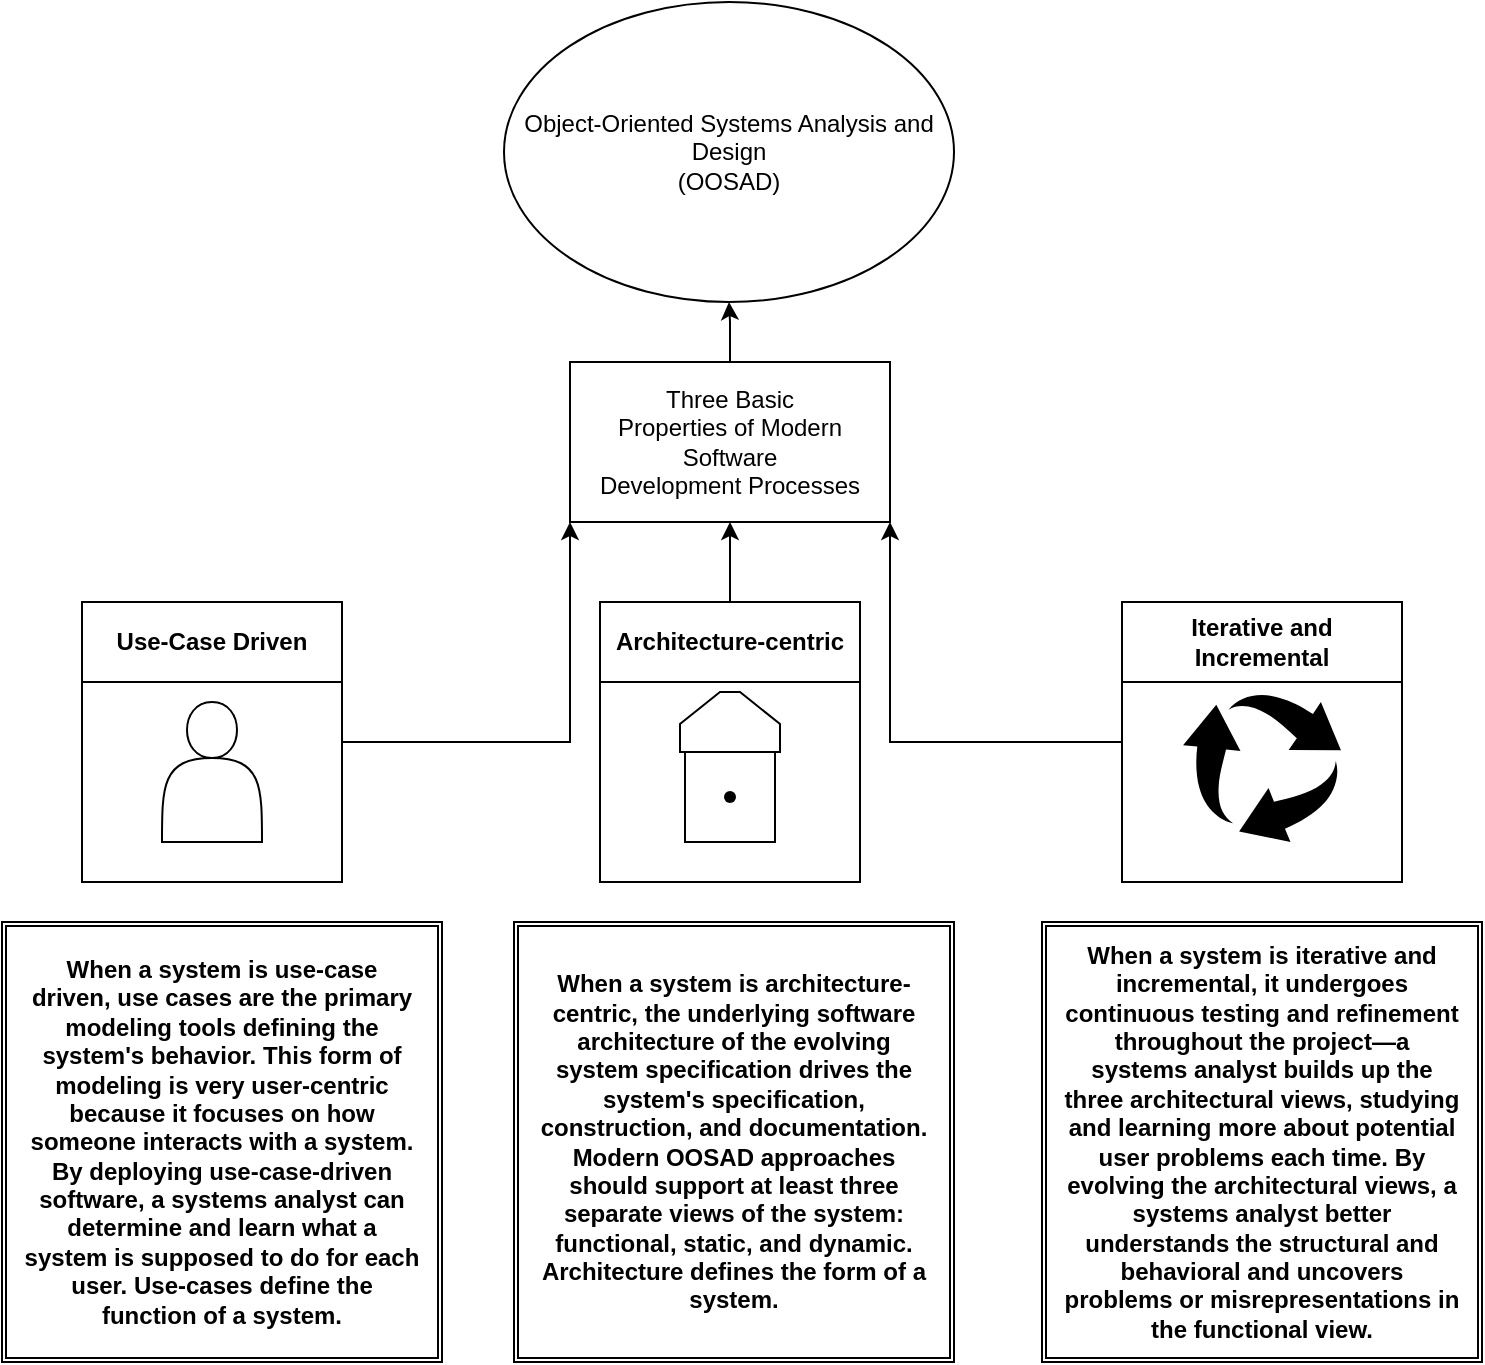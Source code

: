 <mxfile version="21.0.2" type="github">
  <diagram name="Page-1" id="y9iI2XiQNOOBf_MW6NYh">
    <mxGraphModel dx="1434" dy="796" grid="1" gridSize="10" guides="1" tooltips="1" connect="1" arrows="1" fold="1" page="1" pageScale="1" pageWidth="827" pageHeight="1169" math="0" shadow="0">
      <root>
        <mxCell id="0" />
        <mxCell id="1" parent="0" />
        <mxCell id="yCX_wMRBIf_Tw4EfQnRq-2" value="Object-Oriented Systems Analysis and Design&lt;br&gt;(OOSAD)" style="ellipse;whiteSpace=wrap;html=1;" vertex="1" parent="1">
          <mxGeometry x="301" y="20" width="225" height="150" as="geometry" />
        </mxCell>
        <mxCell id="yCX_wMRBIf_Tw4EfQnRq-26" value="" style="edgeStyle=orthogonalEdgeStyle;rounded=0;orthogonalLoop=1;jettySize=auto;html=1;" edge="1" parent="1" source="yCX_wMRBIf_Tw4EfQnRq-4" target="yCX_wMRBIf_Tw4EfQnRq-2">
          <mxGeometry relative="1" as="geometry" />
        </mxCell>
        <mxCell id="yCX_wMRBIf_Tw4EfQnRq-4" value="Three Basic&lt;br/&gt;Properties of Modern Software&lt;br/&gt;Development Processes" style="rounded=0;whiteSpace=wrap;html=1;" vertex="1" parent="1">
          <mxGeometry x="334" y="200" width="160" height="80" as="geometry" />
        </mxCell>
        <mxCell id="yCX_wMRBIf_Tw4EfQnRq-28" style="edgeStyle=orthogonalEdgeStyle;rounded=0;orthogonalLoop=1;jettySize=auto;html=1;entryX=0;entryY=1;entryDx=0;entryDy=0;" edge="1" parent="1" source="yCX_wMRBIf_Tw4EfQnRq-6" target="yCX_wMRBIf_Tw4EfQnRq-4">
          <mxGeometry relative="1" as="geometry" />
        </mxCell>
        <mxCell id="yCX_wMRBIf_Tw4EfQnRq-6" value="Use-Case Driven" style="swimlane;whiteSpace=wrap;html=1;startSize=40;" vertex="1" parent="1">
          <mxGeometry x="90" y="320" width="130" height="140" as="geometry" />
        </mxCell>
        <mxCell id="yCX_wMRBIf_Tw4EfQnRq-34" value="" style="shape=actor;whiteSpace=wrap;html=1;" vertex="1" parent="yCX_wMRBIf_Tw4EfQnRq-6">
          <mxGeometry x="40" y="50" width="50" height="70" as="geometry" />
        </mxCell>
        <mxCell id="yCX_wMRBIf_Tw4EfQnRq-33" style="edgeStyle=orthogonalEdgeStyle;rounded=0;orthogonalLoop=1;jettySize=auto;html=1;exitX=0.5;exitY=0;exitDx=0;exitDy=0;entryX=0.5;entryY=1;entryDx=0;entryDy=0;" edge="1" parent="1" source="yCX_wMRBIf_Tw4EfQnRq-9" target="yCX_wMRBIf_Tw4EfQnRq-4">
          <mxGeometry relative="1" as="geometry" />
        </mxCell>
        <mxCell id="yCX_wMRBIf_Tw4EfQnRq-9" value="Architecture-centric" style="swimlane;whiteSpace=wrap;html=1;startSize=40;" vertex="1" parent="1">
          <mxGeometry x="349" y="320" width="130" height="140" as="geometry" />
        </mxCell>
        <mxCell id="yCX_wMRBIf_Tw4EfQnRq-12" value="" style="whiteSpace=wrap;html=1;aspect=fixed;" vertex="1" parent="yCX_wMRBIf_Tw4EfQnRq-9">
          <mxGeometry x="42.5" y="75" width="45" height="45" as="geometry" />
        </mxCell>
        <mxCell id="yCX_wMRBIf_Tw4EfQnRq-13" value="" style="shape=loopLimit;whiteSpace=wrap;html=1;" vertex="1" parent="yCX_wMRBIf_Tw4EfQnRq-9">
          <mxGeometry x="40" y="45" width="50" height="30" as="geometry" />
        </mxCell>
        <mxCell id="yCX_wMRBIf_Tw4EfQnRq-14" value="" style="shape=waypoint;sketch=0;fillStyle=solid;size=6;pointerEvents=1;points=[];fillColor=none;resizable=0;rotatable=0;perimeter=centerPerimeter;snapToPoint=1;" vertex="1" parent="yCX_wMRBIf_Tw4EfQnRq-9">
          <mxGeometry x="55" y="87.5" width="20" height="20" as="geometry" />
        </mxCell>
        <mxCell id="yCX_wMRBIf_Tw4EfQnRq-32" style="edgeStyle=orthogonalEdgeStyle;rounded=0;orthogonalLoop=1;jettySize=auto;html=1;entryX=1;entryY=1;entryDx=0;entryDy=0;" edge="1" parent="1" source="yCX_wMRBIf_Tw4EfQnRq-10" target="yCX_wMRBIf_Tw4EfQnRq-4">
          <mxGeometry relative="1" as="geometry" />
        </mxCell>
        <mxCell id="yCX_wMRBIf_Tw4EfQnRq-10" value="Iterative and Incremental" style="swimlane;whiteSpace=wrap;html=1;startSize=40;" vertex="1" parent="1">
          <mxGeometry x="610" y="320" width="140" height="140" as="geometry" />
        </mxCell>
        <mxCell id="yCX_wMRBIf_Tw4EfQnRq-25" value="" style="sketch=0;html=1;aspect=fixed;strokeColor=none;shadow=0;fillColor=#000000;verticalAlign=top;labelPosition=center;verticalLabelPosition=bottom;shape=mxgraph.gcp2.arrow_cycle;strokeWidth=4;" vertex="1" parent="yCX_wMRBIf_Tw4EfQnRq-10">
          <mxGeometry x="30.53" y="45" width="78.95" height="75" as="geometry" />
        </mxCell>
        <mxCell id="yCX_wMRBIf_Tw4EfQnRq-36" value="" style="shape=ext;double=1;whiteSpace=wrap;html=1;aspect=fixed;" vertex="1" parent="1">
          <mxGeometry x="50" y="480" width="220" height="220" as="geometry" />
        </mxCell>
        <mxCell id="yCX_wMRBIf_Tw4EfQnRq-35" value="&lt;div style=&quot;&quot;&gt;&lt;span style=&quot;background-color: initial;&quot;&gt;When a system is use-case driven, use cases are the primary modeling tools defining the system&#39;s behavior. This form of modeling is very user-centric because it focuses on how someone interacts with a system. By deploying use-case-driven software, a systems analyst can determine and learn what a system is supposed to do for each user. Use-cases define the function of a system.&lt;/span&gt;&lt;/div&gt;" style="text;html=1;strokeColor=none;fillColor=none;align=center;verticalAlign=middle;whiteSpace=wrap;rounded=0;fontStyle=1" vertex="1" parent="1">
          <mxGeometry x="60" y="520" width="200" height="140" as="geometry" />
        </mxCell>
        <mxCell id="yCX_wMRBIf_Tw4EfQnRq-37" value="" style="shape=ext;double=1;whiteSpace=wrap;html=1;aspect=fixed;" vertex="1" parent="1">
          <mxGeometry x="306" y="480" width="220" height="220" as="geometry" />
        </mxCell>
        <mxCell id="yCX_wMRBIf_Tw4EfQnRq-38" value="&lt;div style=&quot;&quot;&gt;&lt;span style=&quot;background-color: initial;&quot;&gt;When a system is architecture-centric, the underlying software architecture of the evolving system specification drives the system&#39;s specification, construction, and documentation. Modern OOSAD approaches should support at least three separate views of the system: functional, static, and dynamic. Architecture defines the form of a system.&lt;/span&gt;&lt;/div&gt;" style="text;html=1;strokeColor=none;fillColor=none;align=center;verticalAlign=middle;whiteSpace=wrap;rounded=0;fontStyle=1" vertex="1" parent="1">
          <mxGeometry x="316" y="520" width="200" height="140" as="geometry" />
        </mxCell>
        <mxCell id="yCX_wMRBIf_Tw4EfQnRq-39" value="" style="shape=ext;double=1;whiteSpace=wrap;html=1;aspect=fixed;" vertex="1" parent="1">
          <mxGeometry x="570" y="480" width="220" height="220" as="geometry" />
        </mxCell>
        <mxCell id="yCX_wMRBIf_Tw4EfQnRq-40" value="&lt;div style=&quot;&quot;&gt;&lt;span style=&quot;background-color: initial;&quot;&gt;When a system is iterative and incremental, it undergoes continuous testing and refinement throughout the project—a systems analyst builds up the three architectural views, studying and learning more about potential user problems each time. By evolving the architectural views, a systems analyst better understands the structural and behavioral and uncovers problems or misrepresentations in the functional view&lt;/span&gt;&lt;span style=&quot;background-color: initial;&quot;&gt;.&lt;/span&gt;&lt;/div&gt;" style="text;html=1;strokeColor=none;fillColor=none;align=center;verticalAlign=middle;whiteSpace=wrap;rounded=0;fontStyle=1" vertex="1" parent="1">
          <mxGeometry x="580" y="520" width="200" height="140" as="geometry" />
        </mxCell>
      </root>
    </mxGraphModel>
  </diagram>
</mxfile>
